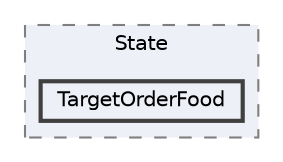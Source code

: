 digraph "103_Management_Character/Customer/Scripts/Arbor3/State/TargetOrderFood"
{
 // LATEX_PDF_SIZE
  bgcolor="transparent";
  edge [fontname=Helvetica,fontsize=10,labelfontname=Helvetica,labelfontsize=10];
  node [fontname=Helvetica,fontsize=10,shape=box,height=0.2,width=0.4];
  compound=true
  subgraph clusterdir_85d6b7b8d2c69f64fa460fedf6385eca {
    graph [ bgcolor="#edf0f7", pencolor="grey50", label="State", fontname=Helvetica,fontsize=10 style="filled,dashed", URL="dir_85d6b7b8d2c69f64fa460fedf6385eca.html",tooltip=""]
  dir_00e46f48545ea2f76d8b53aac884300e [label="TargetOrderFood", fillcolor="#edf0f7", color="grey25", style="filled,bold", URL="dir_00e46f48545ea2f76d8b53aac884300e.html",tooltip=""];
  }
}

